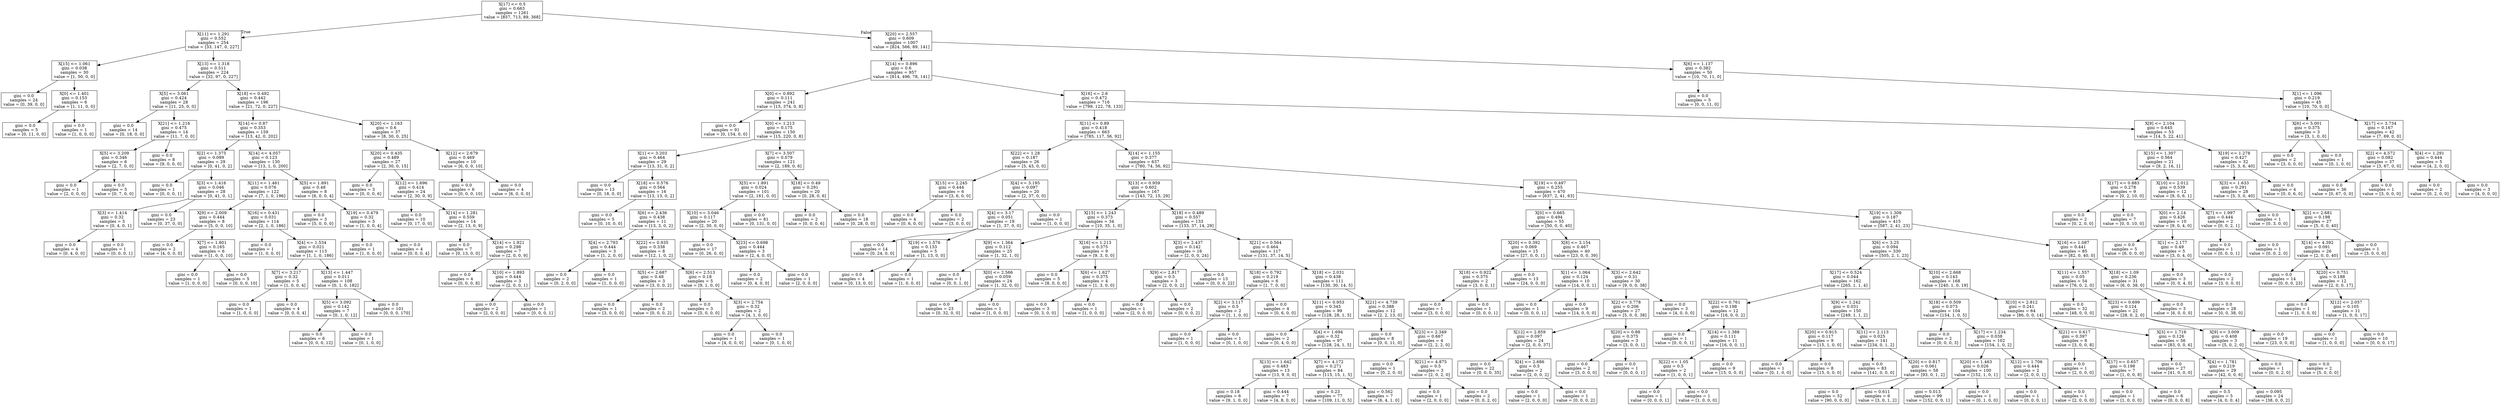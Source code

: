 digraph Tree {
node [shape=box] ;
0 [label="X[17] <= 0.5\ngini = 0.663\nsamples = 1261\nvalue = [857, 713, 89, 368]"] ;
1 [label="X[11] <= 1.291\ngini = 0.552\nsamples = 254\nvalue = [33, 147, 0, 227]"] ;
0 -> 1 [labeldistance=2.5, labelangle=45, headlabel="True"] ;
2 [label="X[15] <= 1.061\ngini = 0.038\nsamples = 30\nvalue = [1, 50, 0, 0]"] ;
1 -> 2 ;
3 [label="gini = 0.0\nsamples = 24\nvalue = [0, 39, 0, 0]"] ;
2 -> 3 ;
4 [label="X[0] <= 1.401\ngini = 0.153\nsamples = 6\nvalue = [1, 11, 0, 0]"] ;
2 -> 4 ;
5 [label="gini = 0.0\nsamples = 5\nvalue = [0, 11, 0, 0]"] ;
4 -> 5 ;
6 [label="gini = 0.0\nsamples = 1\nvalue = [1, 0, 0, 0]"] ;
4 -> 6 ;
7 [label="X[13] <= 1.318\ngini = 0.511\nsamples = 224\nvalue = [32, 97, 0, 227]"] ;
1 -> 7 ;
8 [label="X[5] <= 3.061\ngini = 0.424\nsamples = 28\nvalue = [11, 25, 0, 0]"] ;
7 -> 8 ;
9 [label="gini = 0.0\nsamples = 14\nvalue = [0, 18, 0, 0]"] ;
8 -> 9 ;
10 [label="X[21] <= 1.216\ngini = 0.475\nsamples = 14\nvalue = [11, 7, 0, 0]"] ;
8 -> 10 ;
11 [label="X[5] <= 3.209\ngini = 0.346\nsamples = 6\nvalue = [2, 7, 0, 0]"] ;
10 -> 11 ;
12 [label="gini = 0.0\nsamples = 1\nvalue = [2, 0, 0, 0]"] ;
11 -> 12 ;
13 [label="gini = 0.0\nsamples = 5\nvalue = [0, 7, 0, 0]"] ;
11 -> 13 ;
14 [label="gini = 0.0\nsamples = 8\nvalue = [9, 0, 0, 0]"] ;
10 -> 14 ;
15 [label="X[18] <= 0.492\ngini = 0.442\nsamples = 196\nvalue = [21, 72, 0, 227]"] ;
7 -> 15 ;
16 [label="X[14] <= 0.87\ngini = 0.353\nsamples = 159\nvalue = [13, 42, 0, 202]"] ;
15 -> 16 ;
17 [label="X[2] <= 1.375\ngini = 0.089\nsamples = 29\nvalue = [0, 41, 0, 2]"] ;
16 -> 17 ;
18 [label="gini = 0.0\nsamples = 1\nvalue = [0, 0, 0, 1]"] ;
17 -> 18 ;
19 [label="X[3] <= 1.416\ngini = 0.046\nsamples = 28\nvalue = [0, 41, 0, 1]"] ;
17 -> 19 ;
20 [label="X[3] <= 1.414\ngini = 0.32\nsamples = 5\nvalue = [0, 4, 0, 1]"] ;
19 -> 20 ;
21 [label="gini = 0.0\nsamples = 4\nvalue = [0, 4, 0, 0]"] ;
20 -> 21 ;
22 [label="gini = 0.0\nsamples = 1\nvalue = [0, 0, 0, 1]"] ;
20 -> 22 ;
23 [label="gini = 0.0\nsamples = 23\nvalue = [0, 37, 0, 0]"] ;
19 -> 23 ;
24 [label="X[14] <= 4.057\ngini = 0.123\nsamples = 130\nvalue = [13, 1, 0, 200]"] ;
16 -> 24 ;
25 [label="X[11] <= 1.461\ngini = 0.076\nsamples = 122\nvalue = [7, 1, 0, 196]"] ;
24 -> 25 ;
26 [label="X[9] <= 2.009\ngini = 0.444\nsamples = 8\nvalue = [5, 0, 0, 10]"] ;
25 -> 26 ;
27 [label="gini = 0.0\nsamples = 2\nvalue = [4, 0, 0, 0]"] ;
26 -> 27 ;
28 [label="X[7] <= 1.801\ngini = 0.165\nsamples = 6\nvalue = [1, 0, 0, 10]"] ;
26 -> 28 ;
29 [label="gini = 0.0\nsamples = 1\nvalue = [1, 0, 0, 0]"] ;
28 -> 29 ;
30 [label="gini = 0.0\nsamples = 5\nvalue = [0, 0, 0, 10]"] ;
28 -> 30 ;
31 [label="X[16] <= 0.431\ngini = 0.031\nsamples = 114\nvalue = [2, 1, 0, 186]"] ;
25 -> 31 ;
32 [label="gini = 0.0\nsamples = 1\nvalue = [1, 0, 0, 0]"] ;
31 -> 32 ;
33 [label="X[4] <= 1.534\ngini = 0.021\nsamples = 113\nvalue = [1, 1, 0, 186]"] ;
31 -> 33 ;
34 [label="X[7] <= 3.217\ngini = 0.32\nsamples = 5\nvalue = [1, 0, 0, 4]"] ;
33 -> 34 ;
35 [label="gini = 0.0\nsamples = 1\nvalue = [1, 0, 0, 0]"] ;
34 -> 35 ;
36 [label="gini = 0.0\nsamples = 4\nvalue = [0, 0, 0, 4]"] ;
34 -> 36 ;
37 [label="X[13] <= 1.447\ngini = 0.011\nsamples = 108\nvalue = [0, 1, 0, 182]"] ;
33 -> 37 ;
38 [label="X[5] <= 3.092\ngini = 0.142\nsamples = 7\nvalue = [0, 1, 0, 12]"] ;
37 -> 38 ;
39 [label="gini = 0.0\nsamples = 6\nvalue = [0, 0, 0, 12]"] ;
38 -> 39 ;
40 [label="gini = 0.0\nsamples = 1\nvalue = [0, 1, 0, 0]"] ;
38 -> 40 ;
41 [label="gini = 0.0\nsamples = 101\nvalue = [0, 0, 0, 170]"] ;
37 -> 41 ;
42 [label="X[5] <= 1.891\ngini = 0.48\nsamples = 8\nvalue = [6, 0, 0, 4]"] ;
24 -> 42 ;
43 [label="gini = 0.0\nsamples = 3\nvalue = [5, 0, 0, 0]"] ;
42 -> 43 ;
44 [label="X[19] <= 0.479\ngini = 0.32\nsamples = 5\nvalue = [1, 0, 0, 4]"] ;
42 -> 44 ;
45 [label="gini = 0.0\nsamples = 1\nvalue = [1, 0, 0, 0]"] ;
44 -> 45 ;
46 [label="gini = 0.0\nsamples = 4\nvalue = [0, 0, 0, 4]"] ;
44 -> 46 ;
47 [label="X[20] <= 1.163\ngini = 0.6\nsamples = 37\nvalue = [8, 30, 0, 25]"] ;
15 -> 47 ;
48 [label="X[20] <= 0.435\ngini = 0.489\nsamples = 27\nvalue = [2, 30, 0, 15]"] ;
47 -> 48 ;
49 [label="gini = 0.0\nsamples = 3\nvalue = [0, 0, 0, 6]"] ;
48 -> 49 ;
50 [label="X[12] <= 1.696\ngini = 0.414\nsamples = 24\nvalue = [2, 30, 0, 9]"] ;
48 -> 50 ;
51 [label="gini = 0.0\nsamples = 10\nvalue = [0, 17, 0, 0]"] ;
50 -> 51 ;
52 [label="X[14] <= 1.281\ngini = 0.559\nsamples = 14\nvalue = [2, 13, 0, 9]"] ;
50 -> 52 ;
53 [label="gini = 0.0\nsamples = 7\nvalue = [0, 13, 0, 0]"] ;
52 -> 53 ;
54 [label="X[14] <= 1.921\ngini = 0.298\nsamples = 7\nvalue = [2, 0, 0, 9]"] ;
52 -> 54 ;
55 [label="gini = 0.0\nsamples = 4\nvalue = [0, 0, 0, 8]"] ;
54 -> 55 ;
56 [label="X[10] <= 1.893\ngini = 0.444\nsamples = 3\nvalue = [2, 0, 0, 1]"] ;
54 -> 56 ;
57 [label="gini = 0.0\nsamples = 2\nvalue = [2, 0, 0, 0]"] ;
56 -> 57 ;
58 [label="gini = 0.0\nsamples = 1\nvalue = [0, 0, 0, 1]"] ;
56 -> 58 ;
59 [label="X[12] <= 2.679\ngini = 0.469\nsamples = 10\nvalue = [6, 0, 0, 10]"] ;
47 -> 59 ;
60 [label="gini = 0.0\nsamples = 6\nvalue = [0, 0, 0, 10]"] ;
59 -> 60 ;
61 [label="gini = 0.0\nsamples = 4\nvalue = [6, 0, 0, 0]"] ;
59 -> 61 ;
62 [label="X[20] <= 2.557\ngini = 0.609\nsamples = 1007\nvalue = [824, 566, 89, 141]"] ;
0 -> 62 [labeldistance=2.5, labelangle=-45, headlabel="False"] ;
63 [label="X[14] <= 0.896\ngini = 0.6\nsamples = 957\nvalue = [814, 496, 78, 141]"] ;
62 -> 63 ;
64 [label="X[0] <= 0.892\ngini = 0.111\nsamples = 241\nvalue = [15, 374, 0, 8]"] ;
63 -> 64 ;
65 [label="gini = 0.0\nsamples = 91\nvalue = [0, 154, 0, 0]"] ;
64 -> 65 ;
66 [label="X[0] <= 1.213\ngini = 0.175\nsamples = 150\nvalue = [15, 220, 0, 8]"] ;
64 -> 66 ;
67 [label="X[1] <= 3.203\ngini = 0.464\nsamples = 29\nvalue = [13, 31, 0, 2]"] ;
66 -> 67 ;
68 [label="gini = 0.0\nsamples = 13\nvalue = [0, 18, 0, 0]"] ;
67 -> 68 ;
69 [label="X[18] <= 0.576\ngini = 0.564\nsamples = 16\nvalue = [13, 13, 0, 2]"] ;
67 -> 69 ;
70 [label="gini = 0.0\nsamples = 5\nvalue = [0, 10, 0, 0]"] ;
69 -> 70 ;
71 [label="X[6] <= 2.436\ngini = 0.438\nsamples = 11\nvalue = [13, 3, 0, 2]"] ;
69 -> 71 ;
72 [label="X[4] <= 2.793\ngini = 0.444\nsamples = 3\nvalue = [1, 2, 0, 0]"] ;
71 -> 72 ;
73 [label="gini = 0.0\nsamples = 2\nvalue = [0, 2, 0, 0]"] ;
72 -> 73 ;
74 [label="gini = 0.0\nsamples = 1\nvalue = [1, 0, 0, 0]"] ;
72 -> 74 ;
75 [label="X[22] <= 0.935\ngini = 0.338\nsamples = 8\nvalue = [12, 1, 0, 2]"] ;
71 -> 75 ;
76 [label="X[5] <= 2.687\ngini = 0.48\nsamples = 3\nvalue = [3, 0, 0, 2]"] ;
75 -> 76 ;
77 [label="gini = 0.0\nsamples = 1\nvalue = [3, 0, 0, 0]"] ;
76 -> 77 ;
78 [label="gini = 0.0\nsamples = 2\nvalue = [0, 0, 0, 2]"] ;
76 -> 78 ;
79 [label="X[6] <= 2.513\ngini = 0.18\nsamples = 5\nvalue = [9, 1, 0, 0]"] ;
75 -> 79 ;
80 [label="gini = 0.0\nsamples = 3\nvalue = [5, 0, 0, 0]"] ;
79 -> 80 ;
81 [label="X[3] <= 2.754\ngini = 0.32\nsamples = 2\nvalue = [4, 1, 0, 0]"] ;
79 -> 81 ;
82 [label="gini = 0.0\nsamples = 1\nvalue = [4, 0, 0, 0]"] ;
81 -> 82 ;
83 [label="gini = 0.0\nsamples = 1\nvalue = [0, 1, 0, 0]"] ;
81 -> 83 ;
84 [label="X[7] <= 3.507\ngini = 0.079\nsamples = 121\nvalue = [2, 189, 0, 6]"] ;
66 -> 84 ;
85 [label="X[5] <= 1.891\ngini = 0.024\nsamples = 101\nvalue = [2, 161, 0, 0]"] ;
84 -> 85 ;
86 [label="X[10] <= 3.046\ngini = 0.117\nsamples = 20\nvalue = [2, 30, 0, 0]"] ;
85 -> 86 ;
87 [label="gini = 0.0\nsamples = 17\nvalue = [0, 26, 0, 0]"] ;
86 -> 87 ;
88 [label="X[23] <= 0.698\ngini = 0.444\nsamples = 3\nvalue = [2, 4, 0, 0]"] ;
86 -> 88 ;
89 [label="gini = 0.0\nsamples = 2\nvalue = [0, 4, 0, 0]"] ;
88 -> 89 ;
90 [label="gini = 0.0\nsamples = 1\nvalue = [2, 0, 0, 0]"] ;
88 -> 90 ;
91 [label="gini = 0.0\nsamples = 81\nvalue = [0, 131, 0, 0]"] ;
85 -> 91 ;
92 [label="X[18] <= 0.49\ngini = 0.291\nsamples = 20\nvalue = [0, 28, 0, 6]"] ;
84 -> 92 ;
93 [label="gini = 0.0\nsamples = 2\nvalue = [0, 0, 0, 6]"] ;
92 -> 93 ;
94 [label="gini = 0.0\nsamples = 18\nvalue = [0, 28, 0, 0]"] ;
92 -> 94 ;
95 [label="X[16] <= 2.6\ngini = 0.472\nsamples = 716\nvalue = [799, 122, 78, 133]"] ;
63 -> 95 ;
96 [label="X[11] <= 0.89\ngini = 0.418\nsamples = 663\nvalue = [785, 117, 56, 92]"] ;
95 -> 96 ;
97 [label="X[22] <= 1.28\ngini = 0.187\nsamples = 26\nvalue = [5, 43, 0, 0]"] ;
96 -> 97 ;
98 [label="X[15] <= 2.245\ngini = 0.444\nsamples = 6\nvalue = [3, 6, 0, 0]"] ;
97 -> 98 ;
99 [label="gini = 0.0\nsamples = 4\nvalue = [0, 6, 0, 0]"] ;
98 -> 99 ;
100 [label="gini = 0.0\nsamples = 2\nvalue = [3, 0, 0, 0]"] ;
98 -> 100 ;
101 [label="X[4] <= 3.195\ngini = 0.097\nsamples = 20\nvalue = [2, 37, 0, 0]"] ;
97 -> 101 ;
102 [label="X[4] <= 3.17\ngini = 0.051\nsamples = 19\nvalue = [1, 37, 0, 0]"] ;
101 -> 102 ;
103 [label="gini = 0.0\nsamples = 14\nvalue = [0, 24, 0, 0]"] ;
102 -> 103 ;
104 [label="X[19] <= 1.576\ngini = 0.133\nsamples = 5\nvalue = [1, 13, 0, 0]"] ;
102 -> 104 ;
105 [label="gini = 0.0\nsamples = 4\nvalue = [0, 13, 0, 0]"] ;
104 -> 105 ;
106 [label="gini = 0.0\nsamples = 1\nvalue = [1, 0, 0, 0]"] ;
104 -> 106 ;
107 [label="gini = 0.0\nsamples = 1\nvalue = [1, 0, 0, 0]"] ;
101 -> 107 ;
108 [label="X[14] <= 1.155\ngini = 0.377\nsamples = 637\nvalue = [780, 74, 56, 92]"] ;
96 -> 108 ;
109 [label="X[13] <= 0.959\ngini = 0.602\nsamples = 167\nvalue = [143, 72, 15, 29]"] ;
108 -> 109 ;
110 [label="X[15] <= 1.243\ngini = 0.373\nsamples = 34\nvalue = [10, 35, 1, 0]"] ;
109 -> 110 ;
111 [label="X[9] <= 1.364\ngini = 0.112\nsamples = 25\nvalue = [1, 32, 1, 0]"] ;
110 -> 111 ;
112 [label="gini = 0.0\nsamples = 1\nvalue = [0, 0, 1, 0]"] ;
111 -> 112 ;
113 [label="X[0] <= 2.566\ngini = 0.059\nsamples = 24\nvalue = [1, 32, 0, 0]"] ;
111 -> 113 ;
114 [label="gini = 0.0\nsamples = 23\nvalue = [0, 32, 0, 0]"] ;
113 -> 114 ;
115 [label="gini = 0.0\nsamples = 1\nvalue = [1, 0, 0, 0]"] ;
113 -> 115 ;
116 [label="X[16] <= 1.213\ngini = 0.375\nsamples = 9\nvalue = [9, 3, 0, 0]"] ;
110 -> 116 ;
117 [label="gini = 0.0\nsamples = 5\nvalue = [8, 0, 0, 0]"] ;
116 -> 117 ;
118 [label="X[6] <= 1.627\ngini = 0.375\nsamples = 4\nvalue = [1, 3, 0, 0]"] ;
116 -> 118 ;
119 [label="gini = 0.0\nsamples = 3\nvalue = [0, 3, 0, 0]"] ;
118 -> 119 ;
120 [label="gini = 0.0\nsamples = 1\nvalue = [1, 0, 0, 0]"] ;
118 -> 120 ;
121 [label="X[18] <= 0.489\ngini = 0.557\nsamples = 133\nvalue = [133, 37, 14, 29]"] ;
109 -> 121 ;
122 [label="X[3] <= 2.437\ngini = 0.142\nsamples = 16\nvalue = [2, 0, 0, 24]"] ;
121 -> 122 ;
123 [label="X[9] <= 2.817\ngini = 0.5\nsamples = 3\nvalue = [2, 0, 0, 2]"] ;
122 -> 123 ;
124 [label="gini = 0.0\nsamples = 1\nvalue = [2, 0, 0, 0]"] ;
123 -> 124 ;
125 [label="gini = 0.0\nsamples = 2\nvalue = [0, 0, 0, 2]"] ;
123 -> 125 ;
126 [label="gini = 0.0\nsamples = 13\nvalue = [0, 0, 0, 22]"] ;
122 -> 126 ;
127 [label="X[21] <= 0.564\ngini = 0.464\nsamples = 117\nvalue = [131, 37, 14, 5]"] ;
121 -> 127 ;
128 [label="X[18] <= 0.792\ngini = 0.219\nsamples = 6\nvalue = [1, 7, 0, 0]"] ;
127 -> 128 ;
129 [label="X[2] <= 3.117\ngini = 0.5\nsamples = 2\nvalue = [1, 1, 0, 0]"] ;
128 -> 129 ;
130 [label="gini = 0.0\nsamples = 1\nvalue = [1, 0, 0, 0]"] ;
129 -> 130 ;
131 [label="gini = 0.0\nsamples = 1\nvalue = [0, 1, 0, 0]"] ;
129 -> 131 ;
132 [label="gini = 0.0\nsamples = 4\nvalue = [0, 6, 0, 0]"] ;
128 -> 132 ;
133 [label="X[18] <= 2.031\ngini = 0.438\nsamples = 111\nvalue = [130, 30, 14, 5]"] ;
127 -> 133 ;
134 [label="X[11] <= 0.953\ngini = 0.345\nsamples = 99\nvalue = [128, 28, 1, 5]"] ;
133 -> 134 ;
135 [label="gini = 0.0\nsamples = 2\nvalue = [0, 4, 0, 0]"] ;
134 -> 135 ;
136 [label="X[4] <= 1.694\ngini = 0.32\nsamples = 97\nvalue = [128, 24, 1, 5]"] ;
134 -> 136 ;
137 [label="X[13] <= 1.642\ngini = 0.483\nsamples = 13\nvalue = [13, 9, 0, 0]"] ;
136 -> 137 ;
138 [label="gini = 0.18\nsamples = 6\nvalue = [9, 1, 0, 0]"] ;
137 -> 138 ;
139 [label="gini = 0.444\nsamples = 7\nvalue = [4, 8, 0, 0]"] ;
137 -> 139 ;
140 [label="X[7] <= 4.172\ngini = 0.271\nsamples = 84\nvalue = [115, 15, 1, 5]"] ;
136 -> 140 ;
141 [label="gini = 0.23\nsamples = 77\nvalue = [109, 11, 0, 5]"] ;
140 -> 141 ;
142 [label="gini = 0.562\nsamples = 7\nvalue = [6, 4, 1, 0]"] ;
140 -> 142 ;
143 [label="X[21] <= 4.739\ngini = 0.388\nsamples = 12\nvalue = [2, 2, 13, 0]"] ;
133 -> 143 ;
144 [label="gini = 0.0\nsamples = 8\nvalue = [0, 0, 11, 0]"] ;
143 -> 144 ;
145 [label="X[23] <= 2.349\ngini = 0.667\nsamples = 4\nvalue = [2, 2, 2, 0]"] ;
143 -> 145 ;
146 [label="gini = 0.0\nsamples = 1\nvalue = [0, 2, 0, 0]"] ;
145 -> 146 ;
147 [label="X[21] <= 4.875\ngini = 0.5\nsamples = 3\nvalue = [2, 0, 2, 0]"] ;
145 -> 147 ;
148 [label="gini = 0.0\nsamples = 1\nvalue = [2, 0, 0, 0]"] ;
147 -> 148 ;
149 [label="gini = 0.0\nsamples = 2\nvalue = [0, 0, 2, 0]"] ;
147 -> 149 ;
150 [label="X[19] <= 0.497\ngini = 0.255\nsamples = 470\nvalue = [637, 2, 41, 63]"] ;
108 -> 150 ;
151 [label="X[0] <= 0.665\ngini = 0.494\nsamples = 55\nvalue = [50, 0, 0, 40]"] ;
150 -> 151 ;
152 [label="X[20] <= 0.392\ngini = 0.069\nsamples = 15\nvalue = [27, 0, 0, 1]"] ;
151 -> 152 ;
153 [label="X[18] <= 0.922\ngini = 0.375\nsamples = 2\nvalue = [3, 0, 0, 1]"] ;
152 -> 153 ;
154 [label="gini = 0.0\nsamples = 1\nvalue = [3, 0, 0, 0]"] ;
153 -> 154 ;
155 [label="gini = 0.0\nsamples = 1\nvalue = [0, 0, 0, 1]"] ;
153 -> 155 ;
156 [label="gini = 0.0\nsamples = 13\nvalue = [24, 0, 0, 0]"] ;
152 -> 156 ;
157 [label="X[8] <= 3.154\ngini = 0.467\nsamples = 40\nvalue = [23, 0, 0, 39]"] ;
151 -> 157 ;
158 [label="X[1] <= 1.064\ngini = 0.124\nsamples = 10\nvalue = [14, 0, 0, 1]"] ;
157 -> 158 ;
159 [label="gini = 0.0\nsamples = 1\nvalue = [0, 0, 0, 1]"] ;
158 -> 159 ;
160 [label="gini = 0.0\nsamples = 9\nvalue = [14, 0, 0, 0]"] ;
158 -> 160 ;
161 [label="X[3] <= 2.642\ngini = 0.31\nsamples = 30\nvalue = [9, 0, 0, 38]"] ;
157 -> 161 ;
162 [label="X[2] <= 3.778\ngini = 0.206\nsamples = 27\nvalue = [5, 0, 0, 38]"] ;
161 -> 162 ;
163 [label="X[12] <= 2.859\ngini = 0.097\nsamples = 24\nvalue = [2, 0, 0, 37]"] ;
162 -> 163 ;
164 [label="gini = 0.0\nsamples = 22\nvalue = [0, 0, 0, 35]"] ;
163 -> 164 ;
165 [label="X[4] <= 2.686\ngini = 0.5\nsamples = 2\nvalue = [2, 0, 0, 2]"] ;
163 -> 165 ;
166 [label="gini = 0.0\nsamples = 1\nvalue = [2, 0, 0, 0]"] ;
165 -> 166 ;
167 [label="gini = 0.0\nsamples = 1\nvalue = [0, 0, 0, 2]"] ;
165 -> 167 ;
168 [label="X[20] <= 0.88\ngini = 0.375\nsamples = 3\nvalue = [3, 0, 0, 1]"] ;
162 -> 168 ;
169 [label="gini = 0.0\nsamples = 2\nvalue = [3, 0, 0, 0]"] ;
168 -> 169 ;
170 [label="gini = 0.0\nsamples = 1\nvalue = [0, 0, 0, 1]"] ;
168 -> 170 ;
171 [label="gini = 0.0\nsamples = 3\nvalue = [4, 0, 0, 0]"] ;
161 -> 171 ;
172 [label="X[19] <= 1.308\ngini = 0.187\nsamples = 415\nvalue = [587, 2, 41, 23]"] ;
150 -> 172 ;
173 [label="X[6] <= 3.25\ngini = 0.094\nsamples = 330\nvalue = [505, 2, 1, 23]"] ;
172 -> 173 ;
174 [label="X[17] <= 0.524\ngini = 0.044\nsamples = 162\nvalue = [265, 1, 1, 4]"] ;
173 -> 174 ;
175 [label="X[22] <= 0.761\ngini = 0.198\nsamples = 12\nvalue = [16, 0, 0, 2]"] ;
174 -> 175 ;
176 [label="gini = 0.0\nsamples = 1\nvalue = [0, 0, 0, 1]"] ;
175 -> 176 ;
177 [label="X[14] <= 1.388\ngini = 0.111\nsamples = 11\nvalue = [16, 0, 0, 1]"] ;
175 -> 177 ;
178 [label="X[22] <= 1.05\ngini = 0.5\nsamples = 2\nvalue = [1, 0, 0, 1]"] ;
177 -> 178 ;
179 [label="gini = 0.0\nsamples = 1\nvalue = [0, 0, 0, 1]"] ;
178 -> 179 ;
180 [label="gini = 0.0\nsamples = 1\nvalue = [1, 0, 0, 0]"] ;
178 -> 180 ;
181 [label="gini = 0.0\nsamples = 9\nvalue = [15, 0, 0, 0]"] ;
177 -> 181 ;
182 [label="X[9] <= 1.242\ngini = 0.031\nsamples = 150\nvalue = [249, 1, 1, 2]"] ;
174 -> 182 ;
183 [label="X[20] <= 0.915\ngini = 0.117\nsamples = 9\nvalue = [15, 1, 0, 0]"] ;
182 -> 183 ;
184 [label="gini = 0.0\nsamples = 1\nvalue = [0, 1, 0, 0]"] ;
183 -> 184 ;
185 [label="gini = 0.0\nsamples = 8\nvalue = [15, 0, 0, 0]"] ;
183 -> 185 ;
186 [label="X[11] <= 2.113\ngini = 0.025\nsamples = 141\nvalue = [234, 0, 1, 2]"] ;
182 -> 186 ;
187 [label="gini = 0.0\nsamples = 83\nvalue = [141, 0, 0, 0]"] ;
186 -> 187 ;
188 [label="X[20] <= 0.817\ngini = 0.061\nsamples = 58\nvalue = [93, 0, 1, 2]"] ;
186 -> 188 ;
189 [label="gini = 0.0\nsamples = 52\nvalue = [90, 0, 0, 0]"] ;
188 -> 189 ;
190 [label="gini = 0.611\nsamples = 6\nvalue = [3, 0, 1, 2]"] ;
188 -> 190 ;
191 [label="X[10] <= 2.668\ngini = 0.143\nsamples = 168\nvalue = [240, 1, 0, 19]"] ;
173 -> 191 ;
192 [label="X[18] <= 0.509\ngini = 0.073\nsamples = 104\nvalue = [154, 1, 0, 5]"] ;
191 -> 192 ;
193 [label="gini = 0.0\nsamples = 2\nvalue = [0, 0, 0, 3]"] ;
192 -> 193 ;
194 [label="X[17] <= 1.234\ngini = 0.038\nsamples = 102\nvalue = [154, 1, 0, 2]"] ;
192 -> 194 ;
195 [label="X[20] <= 1.463\ngini = 0.026\nsamples = 100\nvalue = [152, 1, 0, 1]"] ;
194 -> 195 ;
196 [label="gini = 0.013\nsamples = 99\nvalue = [152, 0, 0, 1]"] ;
195 -> 196 ;
197 [label="gini = 0.0\nsamples = 1\nvalue = [0, 1, 0, 0]"] ;
195 -> 197 ;
198 [label="X[12] <= 1.706\ngini = 0.444\nsamples = 2\nvalue = [2, 0, 0, 1]"] ;
194 -> 198 ;
199 [label="gini = 0.0\nsamples = 1\nvalue = [0, 0, 0, 1]"] ;
198 -> 199 ;
200 [label="gini = 0.0\nsamples = 1\nvalue = [2, 0, 0, 0]"] ;
198 -> 200 ;
201 [label="X[10] <= 2.812\ngini = 0.241\nsamples = 64\nvalue = [86, 0, 0, 14]"] ;
191 -> 201 ;
202 [label="X[21] <= 0.617\ngini = 0.397\nsamples = 8\nvalue = [3, 0, 0, 8]"] ;
201 -> 202 ;
203 [label="gini = 0.0\nsamples = 1\nvalue = [2, 0, 0, 0]"] ;
202 -> 203 ;
204 [label="X[17] <= 0.657\ngini = 0.198\nsamples = 7\nvalue = [1, 0, 0, 8]"] ;
202 -> 204 ;
205 [label="gini = 0.0\nsamples = 1\nvalue = [1, 0, 0, 0]"] ;
204 -> 205 ;
206 [label="gini = 0.0\nsamples = 6\nvalue = [0, 0, 0, 8]"] ;
204 -> 206 ;
207 [label="X[3] <= 1.716\ngini = 0.126\nsamples = 56\nvalue = [83, 0, 0, 6]"] ;
201 -> 207 ;
208 [label="gini = 0.0\nsamples = 27\nvalue = [41, 0, 0, 0]"] ;
207 -> 208 ;
209 [label="X[4] <= 1.781\ngini = 0.219\nsamples = 29\nvalue = [42, 0, 0, 6]"] ;
207 -> 209 ;
210 [label="gini = 0.5\nsamples = 5\nvalue = [4, 0, 0, 4]"] ;
209 -> 210 ;
211 [label="gini = 0.095\nsamples = 24\nvalue = [38, 0, 0, 2]"] ;
209 -> 211 ;
212 [label="X[16] <= 1.087\ngini = 0.441\nsamples = 85\nvalue = [82, 0, 40, 0]"] ;
172 -> 212 ;
213 [label="X[11] <= 1.557\ngini = 0.05\nsamples = 54\nvalue = [76, 0, 2, 0]"] ;
212 -> 213 ;
214 [label="gini = 0.0\nsamples = 32\nvalue = [48, 0, 0, 0]"] ;
213 -> 214 ;
215 [label="X[23] <= 0.699\ngini = 0.124\nsamples = 22\nvalue = [28, 0, 2, 0]"] ;
213 -> 215 ;
216 [label="X[9] <= 3.009\ngini = 0.408\nsamples = 3\nvalue = [5, 0, 2, 0]"] ;
215 -> 216 ;
217 [label="gini = 0.0\nsamples = 1\nvalue = [0, 0, 2, 0]"] ;
216 -> 217 ;
218 [label="gini = 0.0\nsamples = 2\nvalue = [5, 0, 0, 0]"] ;
216 -> 218 ;
219 [label="gini = 0.0\nsamples = 19\nvalue = [23, 0, 0, 0]"] ;
215 -> 219 ;
220 [label="X[18] <= 1.09\ngini = 0.236\nsamples = 31\nvalue = [6, 0, 38, 0]"] ;
212 -> 220 ;
221 [label="gini = 0.0\nsamples = 3\nvalue = [6, 0, 0, 0]"] ;
220 -> 221 ;
222 [label="gini = 0.0\nsamples = 28\nvalue = [0, 0, 38, 0]"] ;
220 -> 222 ;
223 [label="X[9] <= 2.104\ngini = 0.645\nsamples = 53\nvalue = [14, 5, 22, 41]"] ;
95 -> 223 ;
224 [label="X[15] <= 1.307\ngini = 0.564\nsamples = 21\nvalue = [9, 2, 16, 1]"] ;
223 -> 224 ;
225 [label="X[17] <= 0.883\ngini = 0.278\nsamples = 9\nvalue = [0, 2, 10, 0]"] ;
224 -> 225 ;
226 [label="gini = 0.0\nsamples = 2\nvalue = [0, 2, 0, 0]"] ;
225 -> 226 ;
227 [label="gini = 0.0\nsamples = 7\nvalue = [0, 0, 10, 0]"] ;
225 -> 227 ;
228 [label="X[10] <= 2.012\ngini = 0.539\nsamples = 12\nvalue = [9, 0, 6, 1]"] ;
224 -> 228 ;
229 [label="X[0] <= 2.14\ngini = 0.426\nsamples = 10\nvalue = [9, 0, 4, 0]"] ;
228 -> 229 ;
230 [label="gini = 0.0\nsamples = 5\nvalue = [6, 0, 0, 0]"] ;
229 -> 230 ;
231 [label="X[1] <= 2.177\ngini = 0.49\nsamples = 5\nvalue = [3, 0, 4, 0]"] ;
229 -> 231 ;
232 [label="gini = 0.0\nsamples = 3\nvalue = [0, 0, 4, 0]"] ;
231 -> 232 ;
233 [label="gini = 0.0\nsamples = 2\nvalue = [3, 0, 0, 0]"] ;
231 -> 233 ;
234 [label="X[7] <= 1.997\ngini = 0.444\nsamples = 2\nvalue = [0, 0, 2, 1]"] ;
228 -> 234 ;
235 [label="gini = 0.0\nsamples = 1\nvalue = [0, 0, 0, 1]"] ;
234 -> 235 ;
236 [label="gini = 0.0\nsamples = 1\nvalue = [0, 0, 2, 0]"] ;
234 -> 236 ;
237 [label="X[19] <= 1.278\ngini = 0.427\nsamples = 32\nvalue = [5, 3, 6, 40]"] ;
223 -> 237 ;
238 [label="X[3] <= 1.633\ngini = 0.291\nsamples = 28\nvalue = [5, 3, 0, 40]"] ;
237 -> 238 ;
239 [label="gini = 0.0\nsamples = 1\nvalue = [0, 3, 0, 0]"] ;
238 -> 239 ;
240 [label="X[2] <= 2.681\ngini = 0.198\nsamples = 27\nvalue = [5, 0, 0, 40]"] ;
238 -> 240 ;
241 [label="X[14] <= 4.392\ngini = 0.091\nsamples = 26\nvalue = [2, 0, 0, 40]"] ;
240 -> 241 ;
242 [label="gini = 0.0\nsamples = 14\nvalue = [0, 0, 0, 23]"] ;
241 -> 242 ;
243 [label="X[20] <= 0.751\ngini = 0.188\nsamples = 12\nvalue = [2, 0, 0, 17]"] ;
241 -> 243 ;
244 [label="gini = 0.0\nsamples = 1\nvalue = [1, 0, 0, 0]"] ;
243 -> 244 ;
245 [label="X[12] <= 2.057\ngini = 0.105\nsamples = 11\nvalue = [1, 0, 0, 17]"] ;
243 -> 245 ;
246 [label="gini = 0.0\nsamples = 1\nvalue = [1, 0, 0, 0]"] ;
245 -> 246 ;
247 [label="gini = 0.0\nsamples = 10\nvalue = [0, 0, 0, 17]"] ;
245 -> 247 ;
248 [label="gini = 0.0\nsamples = 1\nvalue = [3, 0, 0, 0]"] ;
240 -> 248 ;
249 [label="gini = 0.0\nsamples = 4\nvalue = [0, 0, 6, 0]"] ;
237 -> 249 ;
250 [label="X[6] <= 1.137\ngini = 0.382\nsamples = 50\nvalue = [10, 70, 11, 0]"] ;
62 -> 250 ;
251 [label="gini = 0.0\nsamples = 5\nvalue = [0, 0, 11, 0]"] ;
250 -> 251 ;
252 [label="X[1] <= 1.096\ngini = 0.219\nsamples = 45\nvalue = [10, 70, 0, 0]"] ;
250 -> 252 ;
253 [label="X[6] <= 5.001\ngini = 0.375\nsamples = 3\nvalue = [3, 1, 0, 0]"] ;
252 -> 253 ;
254 [label="gini = 0.0\nsamples = 2\nvalue = [3, 0, 0, 0]"] ;
253 -> 254 ;
255 [label="gini = 0.0\nsamples = 1\nvalue = [0, 1, 0, 0]"] ;
253 -> 255 ;
256 [label="X[17] <= 3.734\ngini = 0.167\nsamples = 42\nvalue = [7, 69, 0, 0]"] ;
252 -> 256 ;
257 [label="X[2] <= 4.572\ngini = 0.082\nsamples = 37\nvalue = [3, 67, 0, 0]"] ;
256 -> 257 ;
258 [label="gini = 0.0\nsamples = 36\nvalue = [0, 67, 0, 0]"] ;
257 -> 258 ;
259 [label="gini = 0.0\nsamples = 1\nvalue = [3, 0, 0, 0]"] ;
257 -> 259 ;
260 [label="X[4] <= 1.291\ngini = 0.444\nsamples = 5\nvalue = [4, 2, 0, 0]"] ;
256 -> 260 ;
261 [label="gini = 0.0\nsamples = 2\nvalue = [0, 2, 0, 0]"] ;
260 -> 261 ;
262 [label="gini = 0.0\nsamples = 3\nvalue = [4, 0, 0, 0]"] ;
260 -> 262 ;
}